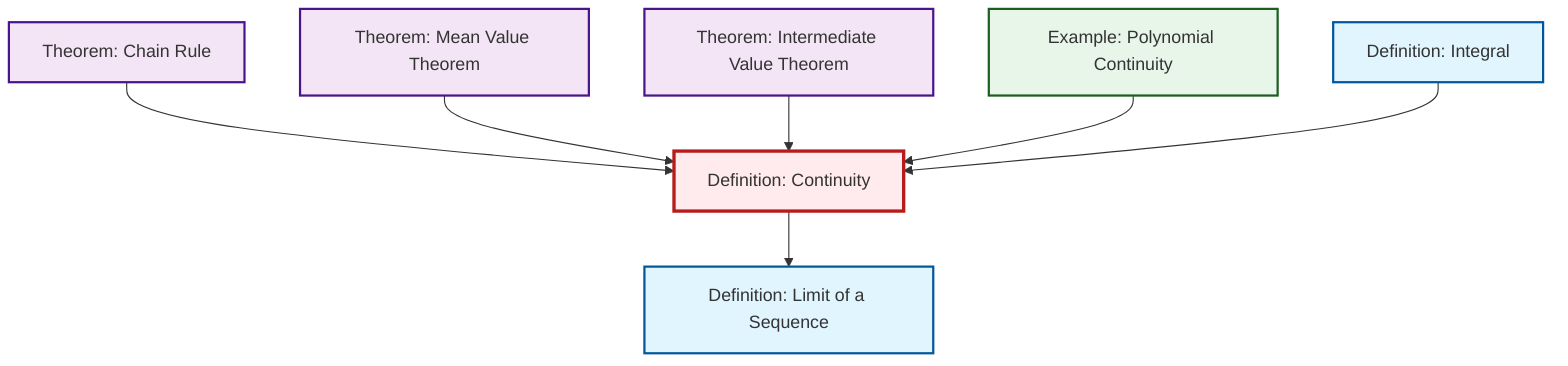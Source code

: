 graph TD
    classDef definition fill:#e1f5fe,stroke:#01579b,stroke-width:2px
    classDef theorem fill:#f3e5f5,stroke:#4a148c,stroke-width:2px
    classDef axiom fill:#fff3e0,stroke:#e65100,stroke-width:2px
    classDef example fill:#e8f5e9,stroke:#1b5e20,stroke-width:2px
    classDef current fill:#ffebee,stroke:#b71c1c,stroke-width:3px
    thm-chain-rule["Theorem: Chain Rule"]:::theorem
    thm-intermediate-value["Theorem: Intermediate Value Theorem"]:::theorem
    thm-mean-value["Theorem: Mean Value Theorem"]:::theorem
    def-limit["Definition: Limit of a Sequence"]:::definition
    ex-polynomial-continuity["Example: Polynomial Continuity"]:::example
    def-integral["Definition: Integral"]:::definition
    def-continuity["Definition: Continuity"]:::definition
    thm-chain-rule --> def-continuity
    def-continuity --> def-limit
    thm-mean-value --> def-continuity
    thm-intermediate-value --> def-continuity
    ex-polynomial-continuity --> def-continuity
    def-integral --> def-continuity
    class def-continuity current